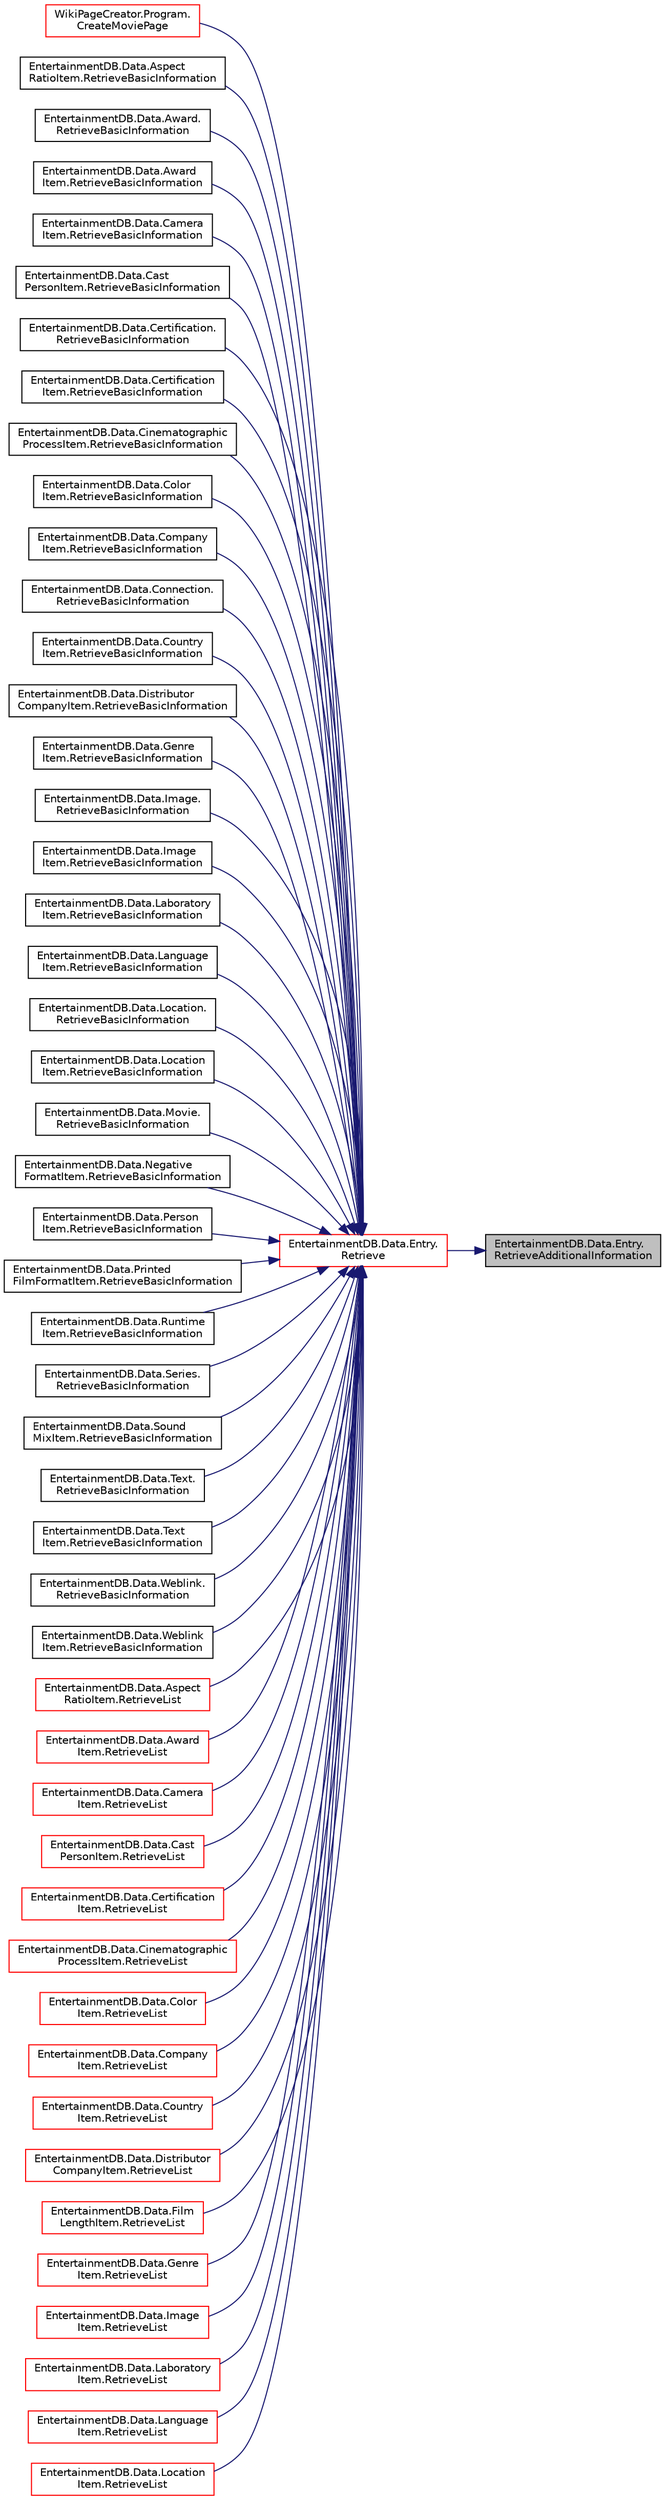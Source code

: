 digraph "EntertainmentDB.Data.Entry.RetrieveAdditionalInformation"
{
 // LATEX_PDF_SIZE
  edge [fontname="Helvetica",fontsize="10",labelfontname="Helvetica",labelfontsize="10"];
  node [fontname="Helvetica",fontsize="10",shape=record];
  rankdir="RL";
  Node1 [label="EntertainmentDB.Data.Entry.\lRetrieveAdditionalInformation",height=0.2,width=0.4,color="black", fillcolor="grey75", style="filled", fontcolor="black",tooltip="Retrieves the additional information of the entry from the database."];
  Node1 -> Node2 [dir="back",color="midnightblue",fontsize="10",style="solid",fontname="Helvetica"];
  Node2 [label="EntertainmentDB.Data.Entry.\lRetrieve",height=0.2,width=0.4,color="red", fillcolor="white", style="filled",URL="$dd/d79/class_entertainment_d_b_1_1_data_1_1_entry.html#a179b02ba040f9f25b2e1a535e7719652",tooltip="Retrieves the information of the entry from the database."];
  Node2 -> Node3 [dir="back",color="midnightblue",fontsize="10",style="solid",fontname="Helvetica"];
  Node3 [label="WikiPageCreator.Program.\lCreateMoviePage",height=0.2,width=0.4,color="red", fillcolor="white", style="filled",URL="$d4/dad/class_wiki_page_creator_1_1_program.html#ad9aabd874a8e9ba2055481388bbfdfed",tooltip="Creates a movie page with the specified parameters."];
  Node2 -> Node5 [dir="back",color="midnightblue",fontsize="10",style="solid",fontname="Helvetica"];
  Node5 [label="EntertainmentDB.Data.Aspect\lRatioItem.RetrieveBasicInformation",height=0.2,width=0.4,color="black", fillcolor="white", style="filled",URL="$df/d14/class_entertainment_d_b_1_1_data_1_1_aspect_ratio_item.html#a98149e7bb5369669a2851d7718392222",tooltip="Retrieves the basic information of the aspect ratio item from the database."];
  Node2 -> Node6 [dir="back",color="midnightblue",fontsize="10",style="solid",fontname="Helvetica"];
  Node6 [label="EntertainmentDB.Data.Award.\lRetrieveBasicInformation",height=0.2,width=0.4,color="black", fillcolor="white", style="filled",URL="$d5/db0/class_entertainment_d_b_1_1_data_1_1_award.html#ad634afbd0ef7e4bb59baa94326f31109",tooltip="Retrieves the basic information of the award from the database."];
  Node2 -> Node7 [dir="back",color="midnightblue",fontsize="10",style="solid",fontname="Helvetica"];
  Node7 [label="EntertainmentDB.Data.Award\lItem.RetrieveBasicInformation",height=0.2,width=0.4,color="black", fillcolor="white", style="filled",URL="$d7/d1c/class_entertainment_d_b_1_1_data_1_1_award_item.html#a1a5c132fb0c9ef18a526f364935cc144",tooltip="Retrieves the basic information of the award item from the database."];
  Node2 -> Node8 [dir="back",color="midnightblue",fontsize="10",style="solid",fontname="Helvetica"];
  Node8 [label="EntertainmentDB.Data.Camera\lItem.RetrieveBasicInformation",height=0.2,width=0.4,color="black", fillcolor="white", style="filled",URL="$d9/dcf/class_entertainment_d_b_1_1_data_1_1_camera_item.html#ae722dacaa5c67b0c688bb14d462ce811",tooltip="Retrieves the basic information of the camera item from the database."];
  Node2 -> Node9 [dir="back",color="midnightblue",fontsize="10",style="solid",fontname="Helvetica"];
  Node9 [label="EntertainmentDB.Data.Cast\lPersonItem.RetrieveBasicInformation",height=0.2,width=0.4,color="black", fillcolor="white", style="filled",URL="$d9/d7a/class_entertainment_d_b_1_1_data_1_1_cast_person_item.html#a01934432393460b79d1164ef74b149e9",tooltip="Retrieves the basic information of the person item from the database."];
  Node2 -> Node10 [dir="back",color="midnightblue",fontsize="10",style="solid",fontname="Helvetica"];
  Node10 [label="EntertainmentDB.Data.Certification.\lRetrieveBasicInformation",height=0.2,width=0.4,color="black", fillcolor="white", style="filled",URL="$d6/d2c/class_entertainment_d_b_1_1_data_1_1_certification.html#a0c0a18755f46b54204da5a9d393975b5",tooltip="Retrieves the basic information of the certification from the database."];
  Node2 -> Node11 [dir="back",color="midnightblue",fontsize="10",style="solid",fontname="Helvetica"];
  Node11 [label="EntertainmentDB.Data.Certification\lItem.RetrieveBasicInformation",height=0.2,width=0.4,color="black", fillcolor="white", style="filled",URL="$d3/d37/class_entertainment_d_b_1_1_data_1_1_certification_item.html#a5c0a0ecfbf14e9acada18b2dea89ea1d",tooltip="Retrieves the basic information of the certification item from the database."];
  Node2 -> Node12 [dir="back",color="midnightblue",fontsize="10",style="solid",fontname="Helvetica"];
  Node12 [label="EntertainmentDB.Data.Cinematographic\lProcessItem.RetrieveBasicInformation",height=0.2,width=0.4,color="black", fillcolor="white", style="filled",URL="$d3/d8c/class_entertainment_d_b_1_1_data_1_1_cinematographic_process_item.html#a0c947db52142824fde82b63327289c9e",tooltip="Retrieves the basic information of the cinematographic process item from the database."];
  Node2 -> Node13 [dir="back",color="midnightblue",fontsize="10",style="solid",fontname="Helvetica"];
  Node13 [label="EntertainmentDB.Data.Color\lItem.RetrieveBasicInformation",height=0.2,width=0.4,color="black", fillcolor="white", style="filled",URL="$dd/d82/class_entertainment_d_b_1_1_data_1_1_color_item.html#abf0f7bed535c806ef134c3f7e5477efa",tooltip="Retrieves the basic information of the color item from the database."];
  Node2 -> Node14 [dir="back",color="midnightblue",fontsize="10",style="solid",fontname="Helvetica"];
  Node14 [label="EntertainmentDB.Data.Company\lItem.RetrieveBasicInformation",height=0.2,width=0.4,color="black", fillcolor="white", style="filled",URL="$d4/de2/class_entertainment_d_b_1_1_data_1_1_company_item.html#a600a48dcd507c415a8ca2f6ea225e589",tooltip="Retrieves the basic information of the company item from the database."];
  Node2 -> Node15 [dir="back",color="midnightblue",fontsize="10",style="solid",fontname="Helvetica"];
  Node15 [label="EntertainmentDB.Data.Connection.\lRetrieveBasicInformation",height=0.2,width=0.4,color="black", fillcolor="white", style="filled",URL="$dc/db2/class_entertainment_d_b_1_1_data_1_1_connection.html#a80fcc86d236307a860ab6a34f32fafa6",tooltip="Retrieves the basic information of the connection from the database."];
  Node2 -> Node16 [dir="back",color="midnightblue",fontsize="10",style="solid",fontname="Helvetica"];
  Node16 [label="EntertainmentDB.Data.Country\lItem.RetrieveBasicInformation",height=0.2,width=0.4,color="black", fillcolor="white", style="filled",URL="$de/ddd/class_entertainment_d_b_1_1_data_1_1_country_item.html#ac545d34c49f9a335c175990645afd400",tooltip="Retrieves the basic information of the country item from the database."];
  Node2 -> Node17 [dir="back",color="midnightblue",fontsize="10",style="solid",fontname="Helvetica"];
  Node17 [label="EntertainmentDB.Data.Distributor\lCompanyItem.RetrieveBasicInformation",height=0.2,width=0.4,color="black", fillcolor="white", style="filled",URL="$d3/deb/class_entertainment_d_b_1_1_data_1_1_distributor_company_item.html#a5392a19848ef755d50559584a40aeb4b",tooltip="Retrieves the basic information of the person item from the database."];
  Node2 -> Node18 [dir="back",color="midnightblue",fontsize="10",style="solid",fontname="Helvetica"];
  Node18 [label="EntertainmentDB.Data.Genre\lItem.RetrieveBasicInformation",height=0.2,width=0.4,color="black", fillcolor="white", style="filled",URL="$de/df1/class_entertainment_d_b_1_1_data_1_1_genre_item.html#a9057f39c0b172d7d85992371bd55d1e4",tooltip="Retrieves the basic information of the genre item from the database."];
  Node2 -> Node19 [dir="back",color="midnightblue",fontsize="10",style="solid",fontname="Helvetica"];
  Node19 [label="EntertainmentDB.Data.Image.\lRetrieveBasicInformation",height=0.2,width=0.4,color="black", fillcolor="white", style="filled",URL="$d0/dee/class_entertainment_d_b_1_1_data_1_1_image.html#a0f80388678059aeda859ad5a192ee20f",tooltip="Retrieves the basic information of the image from the database."];
  Node2 -> Node20 [dir="back",color="midnightblue",fontsize="10",style="solid",fontname="Helvetica"];
  Node20 [label="EntertainmentDB.Data.Image\lItem.RetrieveBasicInformation",height=0.2,width=0.4,color="black", fillcolor="white", style="filled",URL="$d8/d47/class_entertainment_d_b_1_1_data_1_1_image_item.html#aa0b3bb7b0f791fd919163b0bbe30c7c8",tooltip="Retrieves the basic information of the image item from the database."];
  Node2 -> Node21 [dir="back",color="midnightblue",fontsize="10",style="solid",fontname="Helvetica"];
  Node21 [label="EntertainmentDB.Data.Laboratory\lItem.RetrieveBasicInformation",height=0.2,width=0.4,color="black", fillcolor="white", style="filled",URL="$dc/d25/class_entertainment_d_b_1_1_data_1_1_laboratory_item.html#acc51e62507579ee0690472becfa1b277",tooltip="Retrieves the basic information of the laboratory item from the database."];
  Node2 -> Node22 [dir="back",color="midnightblue",fontsize="10",style="solid",fontname="Helvetica"];
  Node22 [label="EntertainmentDB.Data.Language\lItem.RetrieveBasicInformation",height=0.2,width=0.4,color="black", fillcolor="white", style="filled",URL="$d4/d4f/class_entertainment_d_b_1_1_data_1_1_language_item.html#a2a83f503709a9934ee8d2466ac4904c4",tooltip="Retrieves the basic information of the language item from the database."];
  Node2 -> Node23 [dir="back",color="midnightblue",fontsize="10",style="solid",fontname="Helvetica"];
  Node23 [label="EntertainmentDB.Data.Location.\lRetrieveBasicInformation",height=0.2,width=0.4,color="black", fillcolor="white", style="filled",URL="$de/ddc/class_entertainment_d_b_1_1_data_1_1_location.html#a21d837db152dd284af02af48bcde6bd8",tooltip="Retrieves the basic information of the location from the database."];
  Node2 -> Node24 [dir="back",color="midnightblue",fontsize="10",style="solid",fontname="Helvetica"];
  Node24 [label="EntertainmentDB.Data.Location\lItem.RetrieveBasicInformation",height=0.2,width=0.4,color="black", fillcolor="white", style="filled",URL="$d5/d74/class_entertainment_d_b_1_1_data_1_1_location_item.html#aac3263958089972aa6438d533a1df4de",tooltip="Retrieves the basic information of the location item from the database."];
  Node2 -> Node25 [dir="back",color="midnightblue",fontsize="10",style="solid",fontname="Helvetica"];
  Node25 [label="EntertainmentDB.Data.Movie.\lRetrieveBasicInformation",height=0.2,width=0.4,color="black", fillcolor="white", style="filled",URL="$dd/d21/class_entertainment_d_b_1_1_data_1_1_movie.html#ada6ab644ba28095a3870a88344b8cd07",tooltip="Retrieves the basic information of the movie from the database."];
  Node2 -> Node26 [dir="back",color="midnightblue",fontsize="10",style="solid",fontname="Helvetica"];
  Node26 [label="EntertainmentDB.Data.Negative\lFormatItem.RetrieveBasicInformation",height=0.2,width=0.4,color="black", fillcolor="white", style="filled",URL="$d5/d5c/class_entertainment_d_b_1_1_data_1_1_negative_format_item.html#af0bf639e4c480987fe86b386ba06e007",tooltip="Retrieves the basic information of the negative format item from the database."];
  Node2 -> Node27 [dir="back",color="midnightblue",fontsize="10",style="solid",fontname="Helvetica"];
  Node27 [label="EntertainmentDB.Data.Person\lItem.RetrieveBasicInformation",height=0.2,width=0.4,color="black", fillcolor="white", style="filled",URL="$dd/d3b/class_entertainment_d_b_1_1_data_1_1_person_item.html#a9121eea2233ca0758c954b3ec3d64e2b",tooltip="Retrieves the basic information of the person item from the database."];
  Node2 -> Node28 [dir="back",color="midnightblue",fontsize="10",style="solid",fontname="Helvetica"];
  Node28 [label="EntertainmentDB.Data.Printed\lFilmFormatItem.RetrieveBasicInformation",height=0.2,width=0.4,color="black", fillcolor="white", style="filled",URL="$d2/d4a/class_entertainment_d_b_1_1_data_1_1_printed_film_format_item.html#a28f7b9345616b377d504d52271620b7f",tooltip="Retrieves the basic information of the printed film format item from the database."];
  Node2 -> Node29 [dir="back",color="midnightblue",fontsize="10",style="solid",fontname="Helvetica"];
  Node29 [label="EntertainmentDB.Data.Runtime\lItem.RetrieveBasicInformation",height=0.2,width=0.4,color="black", fillcolor="white", style="filled",URL="$db/d8d/class_entertainment_d_b_1_1_data_1_1_runtime_item.html#a6d0811e3c028aedb920e2622681c87c4",tooltip="Retrieves the basic information of the runtime item from the database."];
  Node2 -> Node30 [dir="back",color="midnightblue",fontsize="10",style="solid",fontname="Helvetica"];
  Node30 [label="EntertainmentDB.Data.Series.\lRetrieveBasicInformation",height=0.2,width=0.4,color="black", fillcolor="white", style="filled",URL="$dc/d89/class_entertainment_d_b_1_1_data_1_1_series.html#a67ef335f40842cb15d9e924087ad42ee",tooltip="Retrieves the basic information of the series from the database."];
  Node2 -> Node31 [dir="back",color="midnightblue",fontsize="10",style="solid",fontname="Helvetica"];
  Node31 [label="EntertainmentDB.Data.Sound\lMixItem.RetrieveBasicInformation",height=0.2,width=0.4,color="black", fillcolor="white", style="filled",URL="$d5/d1f/class_entertainment_d_b_1_1_data_1_1_sound_mix_item.html#af1744f8c814838d275457373ce73db59",tooltip="Retrieves the basic information of the sound mix item from the database."];
  Node2 -> Node32 [dir="back",color="midnightblue",fontsize="10",style="solid",fontname="Helvetica"];
  Node32 [label="EntertainmentDB.Data.Text.\lRetrieveBasicInformation",height=0.2,width=0.4,color="black", fillcolor="white", style="filled",URL="$da/dad/class_entertainment_d_b_1_1_data_1_1_text.html#a8b4bfd276aed00d364423dfe8cf30086",tooltip="Retrieves the basic information of the text from the database."];
  Node2 -> Node33 [dir="back",color="midnightblue",fontsize="10",style="solid",fontname="Helvetica"];
  Node33 [label="EntertainmentDB.Data.Text\lItem.RetrieveBasicInformation",height=0.2,width=0.4,color="black", fillcolor="white", style="filled",URL="$dd/d76/class_entertainment_d_b_1_1_data_1_1_text_item.html#a0b911bbeef420dc02b47544567f567d6",tooltip="Retrieves the basic information of the text item from the database."];
  Node2 -> Node34 [dir="back",color="midnightblue",fontsize="10",style="solid",fontname="Helvetica"];
  Node34 [label="EntertainmentDB.Data.Weblink.\lRetrieveBasicInformation",height=0.2,width=0.4,color="black", fillcolor="white", style="filled",URL="$db/d1e/class_entertainment_d_b_1_1_data_1_1_weblink.html#ad0c0ec14001afd83bf3625e063f08d60",tooltip="Retrieves the basic information of the weblink from the database."];
  Node2 -> Node35 [dir="back",color="midnightblue",fontsize="10",style="solid",fontname="Helvetica"];
  Node35 [label="EntertainmentDB.Data.Weblink\lItem.RetrieveBasicInformation",height=0.2,width=0.4,color="black", fillcolor="white", style="filled",URL="$d0/de6/class_entertainment_d_b_1_1_data_1_1_weblink_item.html#a4310e1ccc53a69168612c240924a0ba6",tooltip="Retrieves the basic information of the weblink item from the database."];
  Node2 -> Node36 [dir="back",color="midnightblue",fontsize="10",style="solid",fontname="Helvetica"];
  Node36 [label="EntertainmentDB.Data.Aspect\lRatioItem.RetrieveList",height=0.2,width=0.4,color="red", fillcolor="white", style="filled",URL="$df/d14/class_entertainment_d_b_1_1_data_1_1_aspect_ratio_item.html#a97f4a7c9230545f93dc75a6ac10ce515",tooltip="Retrieves a list of aspect ratio items from the database."];
  Node2 -> Node38 [dir="back",color="midnightblue",fontsize="10",style="solid",fontname="Helvetica"];
  Node38 [label="EntertainmentDB.Data.Award\lItem.RetrieveList",height=0.2,width=0.4,color="red", fillcolor="white", style="filled",URL="$d7/d1c/class_entertainment_d_b_1_1_data_1_1_award_item.html#a6a1157b157f22af3d3e167e591b78d12",tooltip="Retrieves a list of award items from the database."];
  Node2 -> Node39 [dir="back",color="midnightblue",fontsize="10",style="solid",fontname="Helvetica"];
  Node39 [label="EntertainmentDB.Data.Camera\lItem.RetrieveList",height=0.2,width=0.4,color="red", fillcolor="white", style="filled",URL="$d9/dcf/class_entertainment_d_b_1_1_data_1_1_camera_item.html#a0d4e8e64ae120732b4b4d883845f7523",tooltip="Retrieves a list of camera items from the database."];
  Node2 -> Node40 [dir="back",color="midnightblue",fontsize="10",style="solid",fontname="Helvetica"];
  Node40 [label="EntertainmentDB.Data.Cast\lPersonItem.RetrieveList",height=0.2,width=0.4,color="red", fillcolor="white", style="filled",URL="$d9/d7a/class_entertainment_d_b_1_1_data_1_1_cast_person_item.html#abe4df94cdc203c2e50d0b0470bee4c3f",tooltip="Retrieves a list of person items from the database."];
  Node2 -> Node41 [dir="back",color="midnightblue",fontsize="10",style="solid",fontname="Helvetica"];
  Node41 [label="EntertainmentDB.Data.Certification\lItem.RetrieveList",height=0.2,width=0.4,color="red", fillcolor="white", style="filled",URL="$d3/d37/class_entertainment_d_b_1_1_data_1_1_certification_item.html#abed900aca908e90d60e950ade89659fa",tooltip="Retrieves a list of certification items from the database."];
  Node2 -> Node42 [dir="back",color="midnightblue",fontsize="10",style="solid",fontname="Helvetica"];
  Node42 [label="EntertainmentDB.Data.Cinematographic\lProcessItem.RetrieveList",height=0.2,width=0.4,color="red", fillcolor="white", style="filled",URL="$d3/d8c/class_entertainment_d_b_1_1_data_1_1_cinematographic_process_item.html#a691b59da9aba4297174245d8c9fb6372",tooltip="Retrieves a list of cinematographic process items from the database."];
  Node2 -> Node43 [dir="back",color="midnightblue",fontsize="10",style="solid",fontname="Helvetica"];
  Node43 [label="EntertainmentDB.Data.Color\lItem.RetrieveList",height=0.2,width=0.4,color="red", fillcolor="white", style="filled",URL="$dd/d82/class_entertainment_d_b_1_1_data_1_1_color_item.html#ad0106da1a53feb50ae577d2f966b1595",tooltip="Retrieves a list of color items from the database."];
  Node2 -> Node44 [dir="back",color="midnightblue",fontsize="10",style="solid",fontname="Helvetica"];
  Node44 [label="EntertainmentDB.Data.Company\lItem.RetrieveList",height=0.2,width=0.4,color="red", fillcolor="white", style="filled",URL="$d4/de2/class_entertainment_d_b_1_1_data_1_1_company_item.html#a5e3eed1e8d5a3c138ef3b748e31074dd",tooltip="Retrieves a list of company items from the database."];
  Node2 -> Node47 [dir="back",color="midnightblue",fontsize="10",style="solid",fontname="Helvetica"];
  Node47 [label="EntertainmentDB.Data.Country\lItem.RetrieveList",height=0.2,width=0.4,color="red", fillcolor="white", style="filled",URL="$de/ddd/class_entertainment_d_b_1_1_data_1_1_country_item.html#ab51946ecc3d86fdad996d583bf8a8c54",tooltip="Retrieves a list of country items from the database."];
  Node2 -> Node48 [dir="back",color="midnightblue",fontsize="10",style="solid",fontname="Helvetica"];
  Node48 [label="EntertainmentDB.Data.Distributor\lCompanyItem.RetrieveList",height=0.2,width=0.4,color="red", fillcolor="white", style="filled",URL="$d3/deb/class_entertainment_d_b_1_1_data_1_1_distributor_company_item.html#ab4e6291f229629c021bc3238b8b62c3e",tooltip="Retrieves a list of distributor company items from the database."];
  Node2 -> Node49 [dir="back",color="midnightblue",fontsize="10",style="solid",fontname="Helvetica"];
  Node49 [label="EntertainmentDB.Data.Film\lLengthItem.RetrieveList",height=0.2,width=0.4,color="red", fillcolor="white", style="filled",URL="$db/d9f/class_entertainment_d_b_1_1_data_1_1_film_length_item.html#a20332dad285cb335c8c6e56f00a70d58",tooltip="Retrieves a list of film length items from the database."];
  Node2 -> Node50 [dir="back",color="midnightblue",fontsize="10",style="solid",fontname="Helvetica"];
  Node50 [label="EntertainmentDB.Data.Genre\lItem.RetrieveList",height=0.2,width=0.4,color="red", fillcolor="white", style="filled",URL="$de/df1/class_entertainment_d_b_1_1_data_1_1_genre_item.html#ab71e19fbb65b6ccea28b500ad1414787",tooltip="Retrieves a list of genre items from the database."];
  Node2 -> Node51 [dir="back",color="midnightblue",fontsize="10",style="solid",fontname="Helvetica"];
  Node51 [label="EntertainmentDB.Data.Image\lItem.RetrieveList",height=0.2,width=0.4,color="red", fillcolor="white", style="filled",URL="$d8/d47/class_entertainment_d_b_1_1_data_1_1_image_item.html#a8895c5edb830ea06525434a32a34ffdc",tooltip="Retrieves a list of image items from the database."];
  Node2 -> Node52 [dir="back",color="midnightblue",fontsize="10",style="solid",fontname="Helvetica"];
  Node52 [label="EntertainmentDB.Data.Laboratory\lItem.RetrieveList",height=0.2,width=0.4,color="red", fillcolor="white", style="filled",URL="$dc/d25/class_entertainment_d_b_1_1_data_1_1_laboratory_item.html#aae8af2f1e0273609e479c0e175ef367b",tooltip="Retrieves a list of laboratory items from the database."];
  Node2 -> Node53 [dir="back",color="midnightblue",fontsize="10",style="solid",fontname="Helvetica"];
  Node53 [label="EntertainmentDB.Data.Language\lItem.RetrieveList",height=0.2,width=0.4,color="red", fillcolor="white", style="filled",URL="$d4/d4f/class_entertainment_d_b_1_1_data_1_1_language_item.html#aa4639b30383c78620b127126a2aff877",tooltip="Retrieves a list of language items from the database."];
  Node2 -> Node54 [dir="back",color="midnightblue",fontsize="10",style="solid",fontname="Helvetica"];
  Node54 [label="EntertainmentDB.Data.Location\lItem.RetrieveList",height=0.2,width=0.4,color="red", fillcolor="white", style="filled",URL="$d5/d74/class_entertainment_d_b_1_1_data_1_1_location_item.html#a81d3358663aeb7d00bec12c8298ab2f5",tooltip="Retrieves a list of location items from the database."];
}

